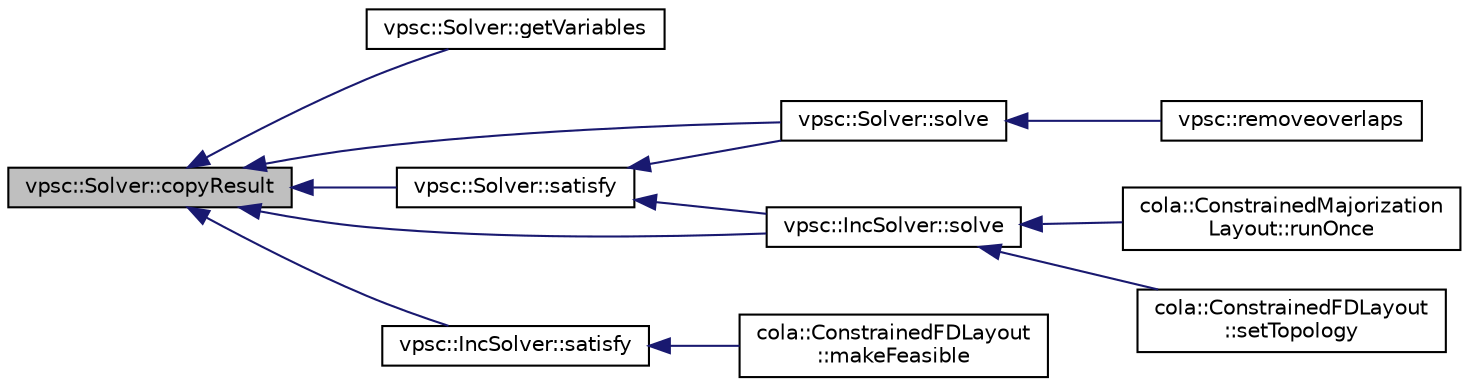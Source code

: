 digraph "vpsc::Solver::copyResult"
{
  edge [fontname="Helvetica",fontsize="10",labelfontname="Helvetica",labelfontsize="10"];
  node [fontname="Helvetica",fontsize="10",shape=record];
  rankdir="LR";
  Node1 [label="vpsc::Solver::copyResult",height=0.2,width=0.4,color="black", fillcolor="grey75", style="filled", fontcolor="black"];
  Node1 -> Node2 [dir="back",color="midnightblue",fontsize="10",style="solid",fontname="Helvetica"];
  Node2 [label="vpsc::Solver::getVariables",height=0.2,width=0.4,color="black", fillcolor="white", style="filled",URL="$classvpsc_1_1Solver.html#a47e25a7fdf395c701b908cb5016fe1c4",tooltip="Returns the Variables in this problem instance. "];
  Node1 -> Node3 [dir="back",color="midnightblue",fontsize="10",style="solid",fontname="Helvetica"];
  Node3 [label="vpsc::Solver::satisfy",height=0.2,width=0.4,color="black", fillcolor="white", style="filled",URL="$classvpsc_1_1Solver.html#aa8b60b42366385fdea0e69b0f5caff40",tooltip="Results in an approximate solution subject to the constraints. "];
  Node3 -> Node4 [dir="back",color="midnightblue",fontsize="10",style="solid",fontname="Helvetica"];
  Node4 [label="vpsc::Solver::solve",height=0.2,width=0.4,color="black", fillcolor="white", style="filled",URL="$classvpsc_1_1Solver.html#a9dceaa66aa7d4ed9576dbbf0d1219558",tooltip="Results in an optimum solution subject to the constraints. "];
  Node4 -> Node5 [dir="back",color="midnightblue",fontsize="10",style="solid",fontname="Helvetica"];
  Node5 [label="vpsc::removeoverlaps",height=0.2,width=0.4,color="black", fillcolor="white", style="filled",URL="$namespacevpsc.html#aeffe24e36fd546efbff7449cf33d1208",tooltip="Uses VPSC to remove overlaps between rectangles. "];
  Node3 -> Node6 [dir="back",color="midnightblue",fontsize="10",style="solid",fontname="Helvetica"];
  Node6 [label="vpsc::IncSolver::solve",height=0.2,width=0.4,color="black", fillcolor="white", style="filled",URL="$classvpsc_1_1IncSolver.html#a4a0358650a2dbe957ae9a42a3e4f8d92",tooltip="Results in an optimum solution subject to the constraints. "];
  Node6 -> Node7 [dir="back",color="midnightblue",fontsize="10",style="solid",fontname="Helvetica"];
  Node7 [label="cola::ConstrainedMajorization\lLayout::runOnce",height=0.2,width=0.4,color="black", fillcolor="white", style="filled",URL="$classcola_1_1ConstrainedMajorizationLayout.html#a1ce82962e02ca45c5496938192c9e2ab",tooltip="Same as run(), but only applies one iteration. "];
  Node6 -> Node8 [dir="back",color="midnightblue",fontsize="10",style="solid",fontname="Helvetica"];
  Node8 [label="cola::ConstrainedFDLayout\l::setTopology",height=0.2,width=0.4,color="black", fillcolor="white", style="filled",URL="$classcola_1_1ConstrainedFDLayout.html#a68fa10af949c5617a69152fba7995fba",tooltip="Set an addon for doing topology preserving layout. "];
  Node1 -> Node9 [dir="back",color="midnightblue",fontsize="10",style="solid",fontname="Helvetica"];
  Node9 [label="vpsc::IncSolver::satisfy",height=0.2,width=0.4,color="black", fillcolor="white", style="filled",URL="$classvpsc_1_1IncSolver.html#ae0514b075bdc0329bde9539d7132c343",tooltip="Results in an approximate solution subject to the constraints. "];
  Node9 -> Node10 [dir="back",color="midnightblue",fontsize="10",style="solid",fontname="Helvetica"];
  Node10 [label="cola::ConstrainedFDLayout\l::makeFeasible",height=0.2,width=0.4,color="black", fillcolor="white", style="filled",URL="$classcola_1_1ConstrainedFDLayout.html#a66697e8a428b0d1ecd8d5e042ee7072f",tooltip="Finds a feasible starting position for nodes that satisfies the given constraints. "];
  Node1 -> Node4 [dir="back",color="midnightblue",fontsize="10",style="solid",fontname="Helvetica"];
  Node1 -> Node6 [dir="back",color="midnightblue",fontsize="10",style="solid",fontname="Helvetica"];
}
